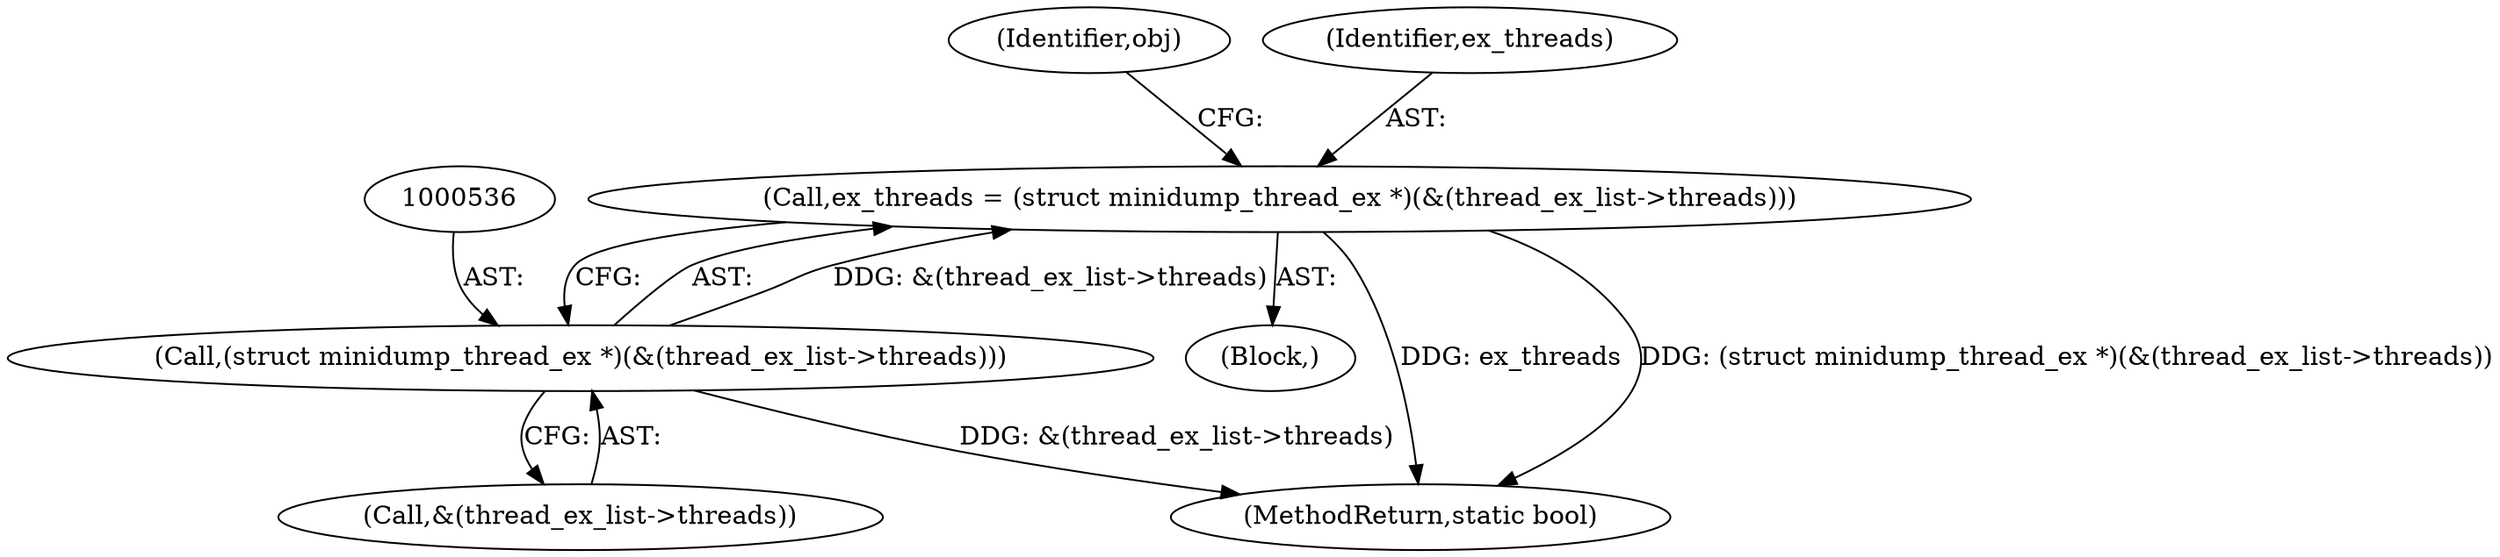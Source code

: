 digraph "0_radare2_40b021ba29c8f90ccf7c879fde2580bc73a17e8e_0@API" {
"1000533" [label="(Call,ex_threads = (struct minidump_thread_ex *)(&(thread_ex_list->threads)))"];
"1000535" [label="(Call,(struct minidump_thread_ex *)(&(thread_ex_list->threads)))"];
"1000537" [label="(Call,&(thread_ex_list->threads))"];
"1000535" [label="(Call,(struct minidump_thread_ex *)(&(thread_ex_list->threads)))"];
"1000532" [label="(Block,)"];
"1000533" [label="(Call,ex_threads = (struct minidump_thread_ex *)(&(thread_ex_list->threads)))"];
"1001137" [label="(MethodReturn,static bool)"];
"1000544" [label="(Identifier,obj)"];
"1000534" [label="(Identifier,ex_threads)"];
"1000533" -> "1000532"  [label="AST: "];
"1000533" -> "1000535"  [label="CFG: "];
"1000534" -> "1000533"  [label="AST: "];
"1000535" -> "1000533"  [label="AST: "];
"1000544" -> "1000533"  [label="CFG: "];
"1000533" -> "1001137"  [label="DDG: ex_threads"];
"1000533" -> "1001137"  [label="DDG: (struct minidump_thread_ex *)(&(thread_ex_list->threads))"];
"1000535" -> "1000533"  [label="DDG: &(thread_ex_list->threads)"];
"1000535" -> "1000537"  [label="CFG: "];
"1000536" -> "1000535"  [label="AST: "];
"1000537" -> "1000535"  [label="AST: "];
"1000535" -> "1001137"  [label="DDG: &(thread_ex_list->threads)"];
}
